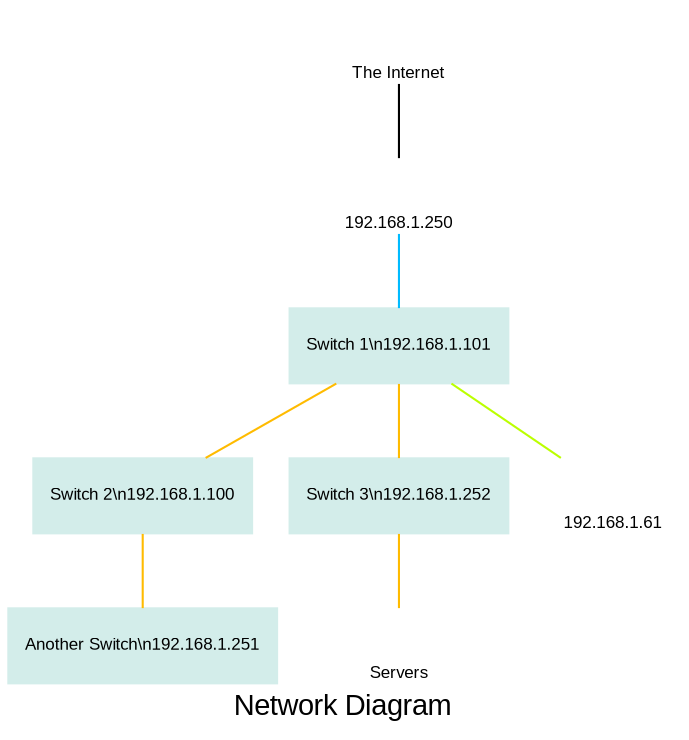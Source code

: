 graph switches {
    // colors for the lines relate to the line speed
    // #00bbff is for gigabit
    // #ffbb00 is for 100Mbit
    // #bbff00 is for 10 Mbit
    label="Network Diagram";
    fontname="arial";

    node [
        shape=box,
        fontname="arial",
        fontsize=8,
        style=filled,
        color="#d3edea"
    ];
    splines="compound"
    
    sw1 [ label="Switch 1\\n192.168.1.101" ];
    sw2 [ label="Switch 2\\n192.168.1.100" ];
    sw3 [ label="Switch 3\\n192.168.1.252" ];
    sw4 [ label="Another Switch\\n192.168.1.251" ];
    
    router [ label="192.168.1.250",
             shape=none,
             image="images/router.png",
             labelloc=b,
             color="#ffffff" ];
    
    ap1 [ label="192.168.1.61" shape=none image="images/wireless.png" labelloc=b color="#ffffff" ];

    servers [ label="Servers" shape=none image="images/servers.png" labelloc=b color="#ffffff" ];

    cloud [ label="The Internet" shape=none, image="images/cloud.png" labelloc=b color="#ffffff" ];

    cloud --router;
    router -- sw1 [color="#00bbff"];
    sw1 -- sw2 [color="#ffbb00"];
    sw1 -- sw3 [color="#ffbb00"];
    sw1 -- ap1 [color="#bbff00"];
    sw2 -- sw4 [color="#ffbb00"];
    sw3 -- servers [color="#ffbb00"];
}
